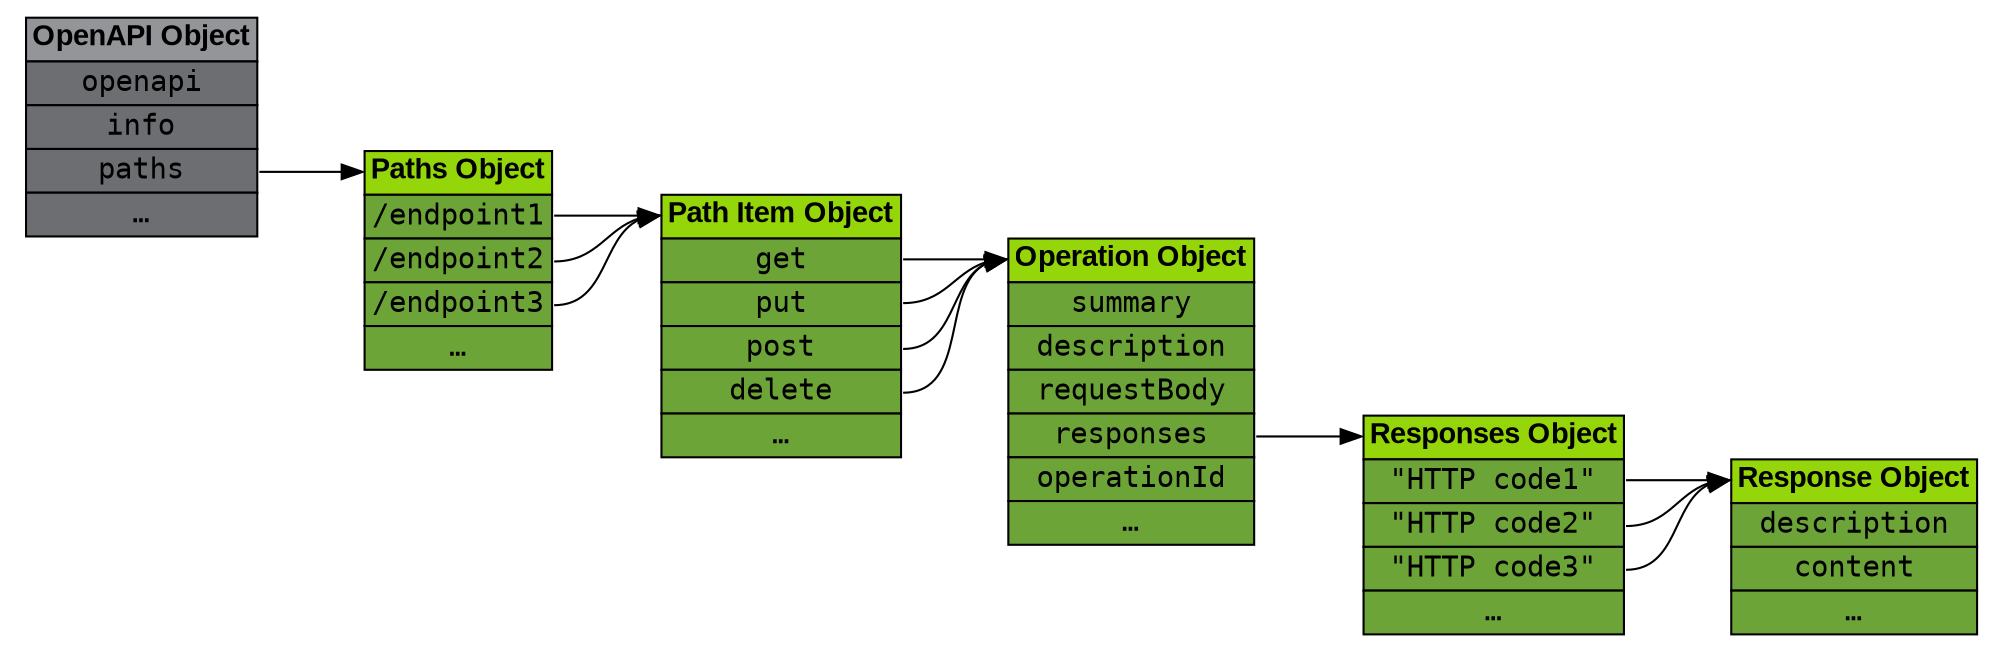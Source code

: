 digraph pathsObject {
node[shape=none; fontname=monospace; tooltip = "Click to jump to the specification of this object"]
rankdir=LR
bgcolor=white

openapiObject [
    URL = "https://spec.openapis.org/oas/v3.1.0#oasObject" target="_blank"
    label = <<table border="0" cellspacing="0">
        <tr><td border="1" bgcolor="#939598"><font face="arial"><b>OpenAPI Object</b></font></td></tr>
        <tr><td border="1" bgcolor="#6d6e71">openapi</td></tr>
        <tr><td border="1" bgcolor="#6d6e71">info</td></tr>
        <tr><td border="1" bgcolor="#6d6e71" port="paths">paths</td></tr>
        <tr><td border="1" bgcolor="#6d6e71">…</td></tr></table>>]

pathsObject [
    URL = "https://spec.openapis.org/oas/v3.1.0#pathsObject" target="_blank"
    label = <<table border="0" cellspacing="0">
        <tr><td border="1" bgcolor="#94d60a" port="header"><font face="arial"><b>Paths Object</b></font></td></tr>
        <tr><td border="1" bgcolor="#6ca437" port="endpoint1">/endpoint1</td></tr>
        <tr><td border="1" bgcolor="#6ca437" port="endpoint2">/endpoint2</td></tr>
        <tr><td border="1" bgcolor="#6ca437" port="endpoint3">/endpoint3</td></tr>
        <tr><td border="1" bgcolor="#6ca437">…</td></tr></table>>]

pathItemObject [
    URL = "https://spec.openapis.org/oas/v3.1.0#pathItemObject" target="_blank"
    label = <<table border="0" cellspacing="0">
        <tr><td border="1" bgcolor="#94d60a" port="header"><font face="arial"><b>Path Item Object</b></font></td></tr>
        <tr><td border="1" bgcolor="#6ca437" port="get">get</td></tr>
        <tr><td border="1" bgcolor="#6ca437" port="put">put</td></tr>
        <tr><td border="1" bgcolor="#6ca437" port="post">post</td></tr>
        <tr><td border="1" bgcolor="#6ca437" port="delete">delete</td></tr>
        <tr><td border="1" bgcolor="#6ca437">…</td></tr></table>>]

operationObject [
    URL = "https://spec.openapis.org/oas/v3.1.0#operationObject" target="_blank"
    label = <<table border="0" cellspacing="0">
        <tr><td border="1" bgcolor="#94d60a" port="header"><font face="arial"><b>Operation Object</b></font></td></tr>
        <tr><td border="1" bgcolor="#6ca437">summary</td></tr>
        <tr><td border="1" bgcolor="#6ca437">description</td></tr>
        <tr><td border="1" bgcolor="#6ca437">requestBody</td></tr>
        <tr><td border="1" bgcolor="#6ca437" port="responses">responses</td></tr>
        <tr><td border="1" bgcolor="#6ca437">operationId</td></tr>
        <tr><td border="1" bgcolor="#6ca437">…</td></tr></table>>]

responsesObject [
    URL = "https://spec.openapis.org/oas/v3.1.0#responsesObject" target="_blank"
    label = <<table border="0" cellspacing="0">
        <tr><td border="1" bgcolor="#94d60a" port="header"><font face="arial"><b>Responses Object</b></font></td></tr>
        <tr><td border="1" bgcolor="#6ca437" port="code1">"HTTP code1"</td></tr>
        <tr><td border="1" bgcolor="#6ca437" port="code2">"HTTP code2"</td></tr>
        <tr><td border="1" bgcolor="#6ca437" port="code3">"HTTP code3"</td></tr>
        <tr><td border="1" bgcolor="#6ca437">…</td></tr></table>>]

responseObject [
    URL = "https://spec.openapis.org/oas/v3.1.0#responseObject" target="_blank"
    label = <<table border="0" cellspacing="0">
        <tr><td border="1" bgcolor="#94d60a" port="header"><font face="arial"><b>Response Object</b></font></td></tr>
        <tr><td border="1" bgcolor="#6ca437">description</td></tr>
        <tr><td border="1" bgcolor="#6ca437">content</td></tr>
        <tr><td border="1" bgcolor="#6ca437">…</td></tr></table>>]

openapiObject:paths->pathsObject:header

pathsObject:endpoint1->pathItemObject:header [weight=10]
pathsObject:endpoint2->pathItemObject:header
pathsObject:endpoint3->pathItemObject:header

pathItemObject:get->operationObject:header [weight=10]
pathItemObject:put->operationObject:header
pathItemObject:post->operationObject:header
pathItemObject:delete->operationObject:header

operationObject:responses->responsesObject:header

responsesObject:code1->responseObject:header [weight=10]
responsesObject:code2->responseObject:header
responsesObject:code3->responseObject:header
}
